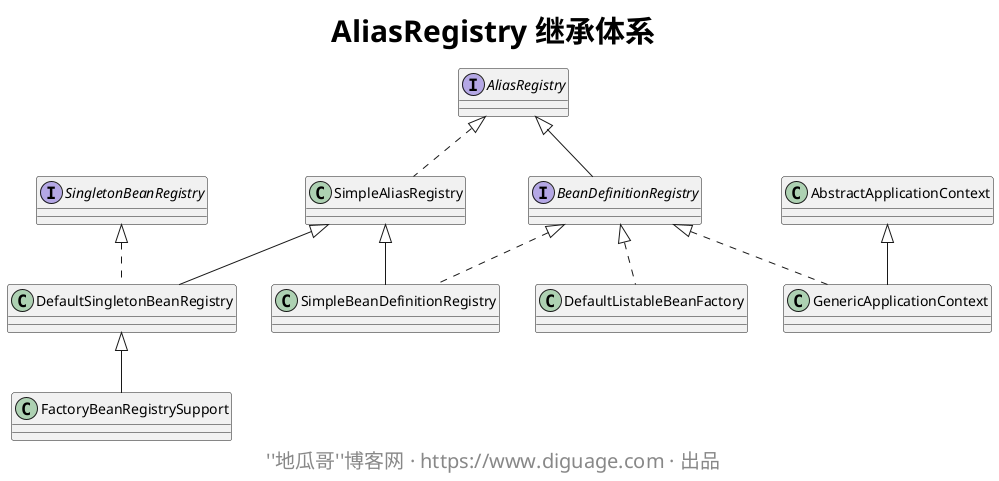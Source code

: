 @startuml

skinparam titleFontSize 30
title **AliasRegistry 继承体系**
' 删除去不必要的某些类

class SimpleAliasRegistry implements AliasRegistry

interface BeanDefinitionRegistry extends AliasRegistry

class DefaultSingletonBeanRegistry extends SimpleAliasRegistry implements SingletonBeanRegistry

class SimpleBeanDefinitionRegistry extends SimpleAliasRegistry implements BeanDefinitionRegistry

class FactoryBeanRegistrySupport extends DefaultSingletonBeanRegistry

class DefaultListableBeanFactory implements  BeanDefinitionRegistry

class GenericApplicationContext extends AbstractApplicationContext implements BeanDefinitionRegistry


skinparam footerFontSize 20
footer ''地瓜哥''博客网 · https://www.diguage.com · 出品

@enduml
